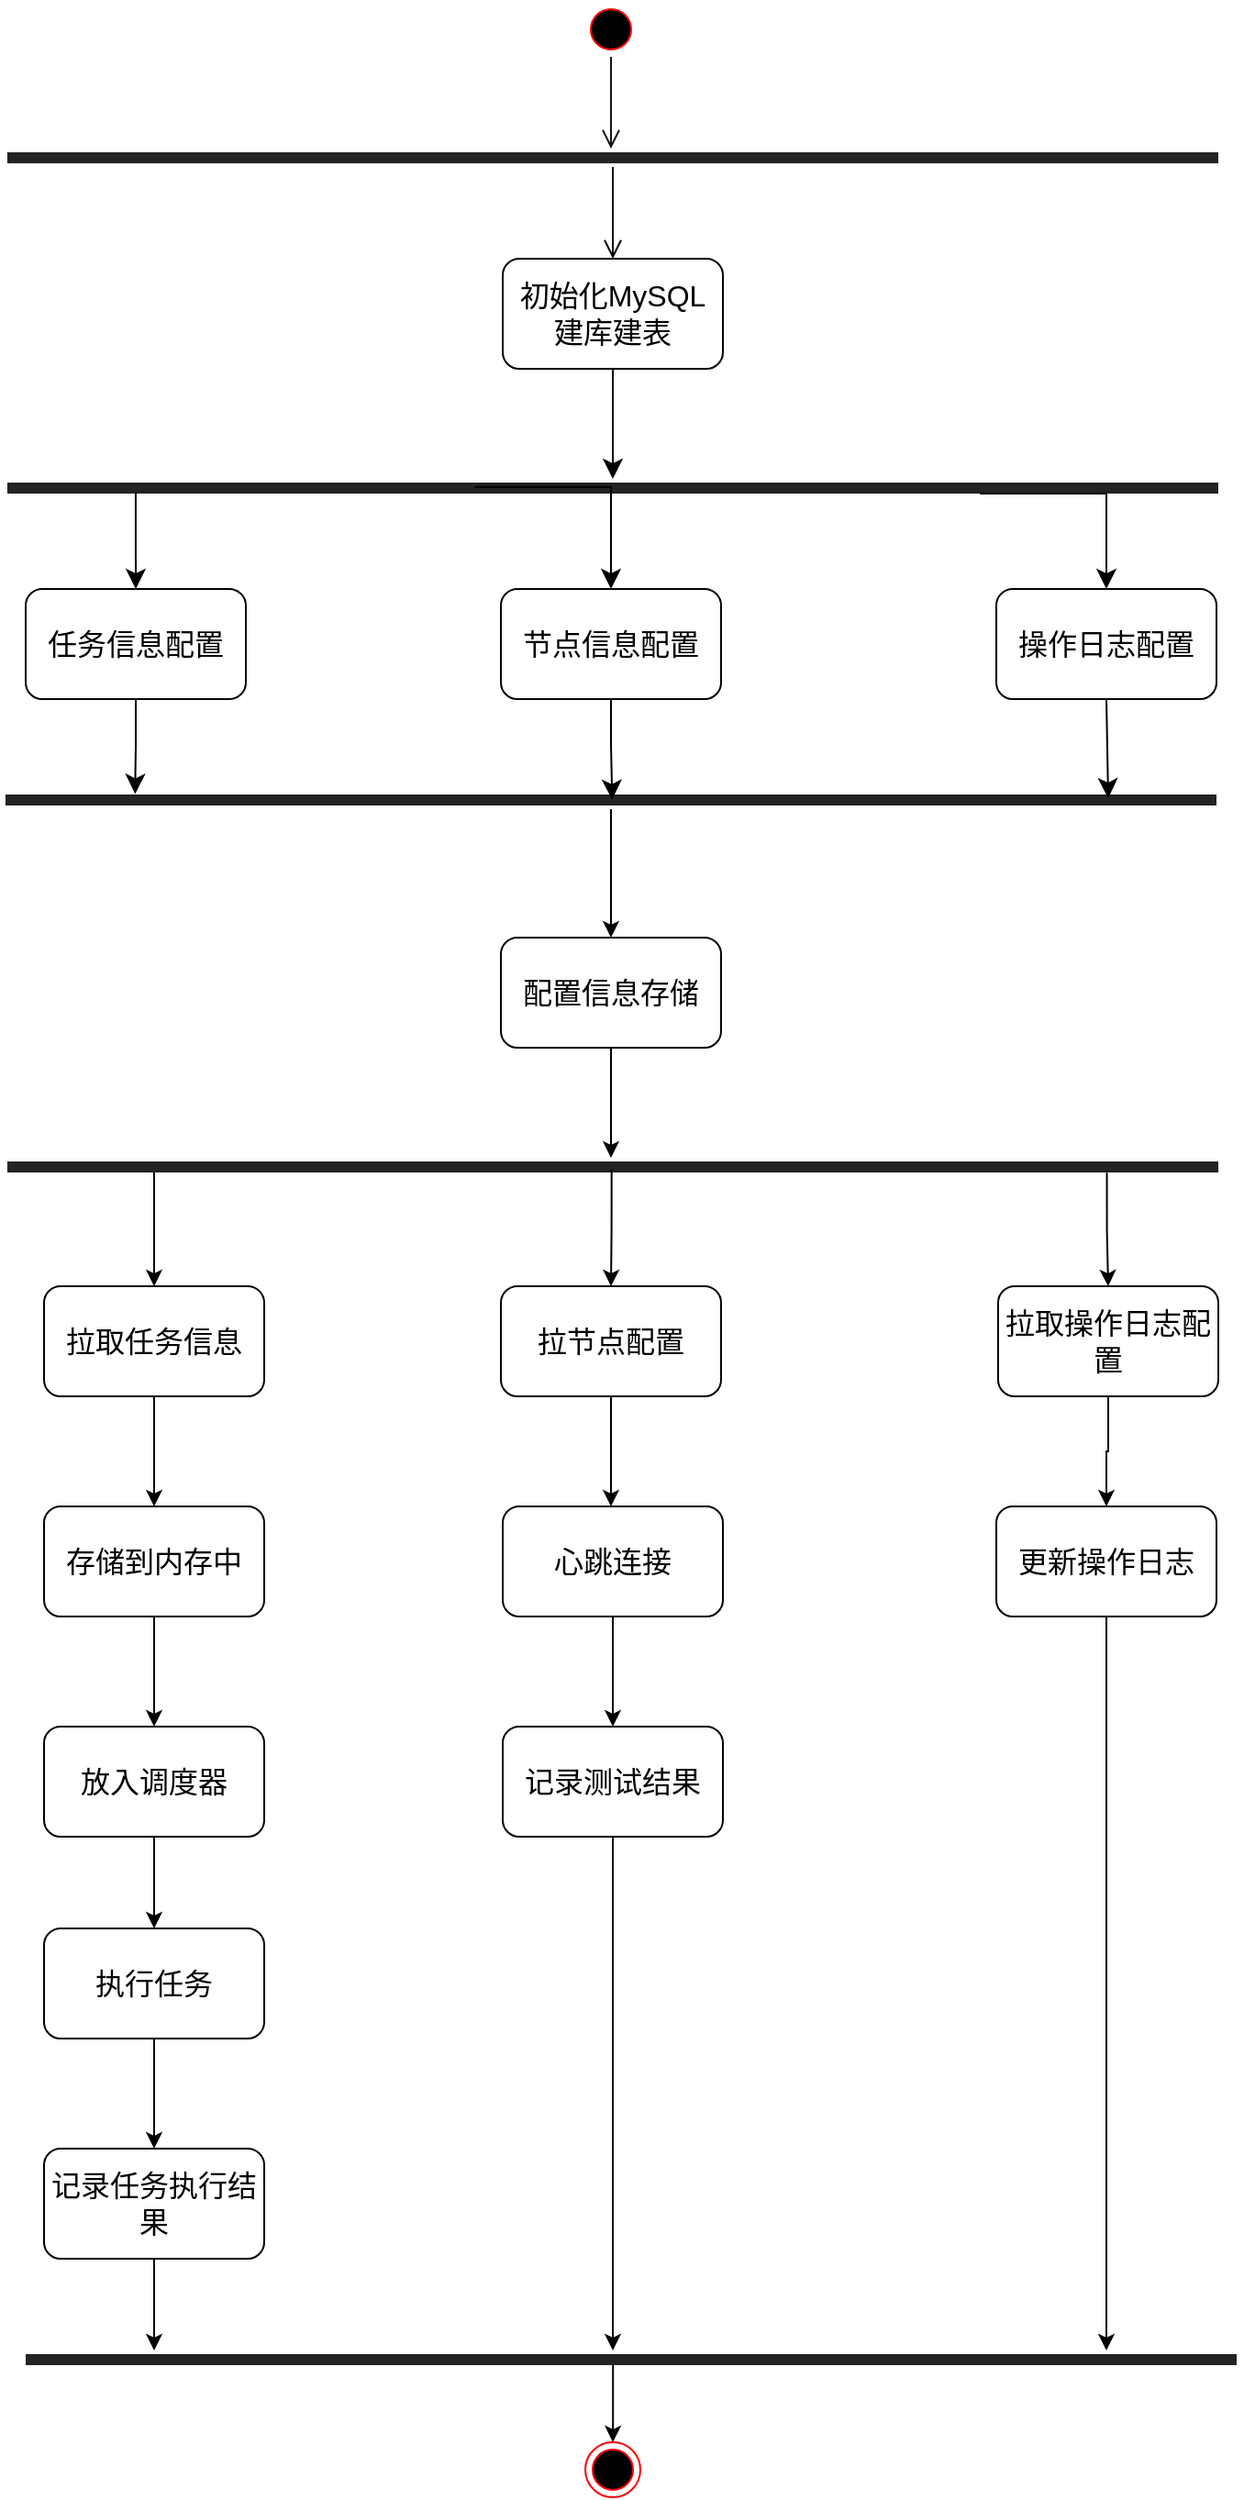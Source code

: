 <mxfile version="21.6.8" type="github">
  <diagram name="第 1 页" id="Glrq0b3XtB9Ty7BmjGbc">
    <mxGraphModel dx="1060" dy="562" grid="1" gridSize="10" guides="1" tooltips="1" connect="1" arrows="1" fold="1" page="1" pageScale="1" pageWidth="827" pageHeight="1169" math="0" shadow="0">
      <root>
        <mxCell id="0" />
        <mxCell id="1" parent="0" />
        <mxCell id="0Vx3oVSOO34UToJLFlZD-5" value="" style="ellipse;html=1;shape=startState;fillColor=#000000;strokeColor=#ff0000;" parent="1" vertex="1">
          <mxGeometry x="384" y="80" width="30" height="30" as="geometry" />
        </mxCell>
        <mxCell id="0Vx3oVSOO34UToJLFlZD-6" value="" style="edgeStyle=orthogonalEdgeStyle;html=1;verticalAlign=bottom;endArrow=open;endSize=8;strokeColor=#151313;rounded=0;" parent="1" source="0Vx3oVSOO34UToJLFlZD-5" edge="1">
          <mxGeometry relative="1" as="geometry">
            <mxPoint x="399" y="160" as="targetPoint" />
          </mxGeometry>
        </mxCell>
        <mxCell id="0Vx3oVSOO34UToJLFlZD-9" value="" style="shape=line;html=1;strokeWidth=6;strokeColor=#242323;" parent="1" vertex="1">
          <mxGeometry x="70" y="160" width="660" height="10" as="geometry" />
        </mxCell>
        <mxCell id="0Vx3oVSOO34UToJLFlZD-10" value="" style="edgeStyle=orthogonalEdgeStyle;html=1;verticalAlign=bottom;endArrow=open;endSize=8;strokeColor=#000000;rounded=0;" parent="1" source="0Vx3oVSOO34UToJLFlZD-9" edge="1">
          <mxGeometry relative="1" as="geometry">
            <mxPoint x="400" y="220" as="targetPoint" />
          </mxGeometry>
        </mxCell>
        <mxCell id="0Vx3oVSOO34UToJLFlZD-12" value="&lt;font style=&quot;font-size: 16px;&quot;&gt;初始化MySQL&lt;br&gt;建库建表&lt;/font&gt;" style="rounded=1;whiteSpace=wrap;html=1;" parent="1" vertex="1">
          <mxGeometry x="340" y="220" width="120" height="60" as="geometry" />
        </mxCell>
        <mxCell id="0Vx3oVSOO34UToJLFlZD-15" value="" style="edgeStyle=orthogonalEdgeStyle;html=1;verticalAlign=bottom;endArrow=classic;endSize=8;strokeColor=#000000;rounded=0;exitX=0.5;exitY=1;exitDx=0;exitDy=0;endFill=1;" parent="1" source="0Vx3oVSOO34UToJLFlZD-12" edge="1">
          <mxGeometry relative="1" as="geometry">
            <mxPoint x="400" y="340" as="targetPoint" />
            <mxPoint x="410" y="180" as="sourcePoint" />
          </mxGeometry>
        </mxCell>
        <mxCell id="0Vx3oVSOO34UToJLFlZD-18" value="" style="shape=line;html=1;strokeWidth=6;strokeColor=#242323;" parent="1" vertex="1">
          <mxGeometry x="70" y="340" width="660" height="10" as="geometry" />
        </mxCell>
        <mxCell id="0Vx3oVSOO34UToJLFlZD-25" value="" style="edgeStyle=orthogonalEdgeStyle;html=1;verticalAlign=bottom;endArrow=classic;endSize=8;strokeColor=#000000;rounded=0;entryX=0.5;entryY=0;entryDx=0;entryDy=0;exitX=0.106;exitY=0.743;exitDx=0;exitDy=0;exitPerimeter=0;endFill=1;" parent="1" source="0Vx3oVSOO34UToJLFlZD-18" target="0Vx3oVSOO34UToJLFlZD-26" edge="1">
          <mxGeometry relative="1" as="geometry">
            <mxPoint x="270" y="410" as="targetPoint" />
            <mxPoint x="300" y="348" as="sourcePoint" />
          </mxGeometry>
        </mxCell>
        <mxCell id="0Vx3oVSOO34UToJLFlZD-26" value="&lt;font style=&quot;font-size: 16px;&quot;&gt;任务信息配置&lt;/font&gt;" style="rounded=1;whiteSpace=wrap;html=1;" parent="1" vertex="1">
          <mxGeometry x="80" y="400" width="120" height="60" as="geometry" />
        </mxCell>
        <mxCell id="0Vx3oVSOO34UToJLFlZD-28" value="&lt;font style=&quot;font-size: 16px;&quot;&gt;节点信息配置&lt;/font&gt;" style="rounded=1;whiteSpace=wrap;html=1;" parent="1" vertex="1">
          <mxGeometry x="339" y="400" width="120" height="60" as="geometry" />
        </mxCell>
        <mxCell id="0Vx3oVSOO34UToJLFlZD-29" value="" style="edgeStyle=orthogonalEdgeStyle;html=1;verticalAlign=bottom;endArrow=classic;endSize=8;strokeColor=#000000;rounded=0;entryX=0.5;entryY=0;entryDx=0;entryDy=0;endFill=1;" parent="1" target="0Vx3oVSOO34UToJLFlZD-30" edge="1">
          <mxGeometry relative="1" as="geometry">
            <mxPoint x="560" y="410" as="targetPoint" />
            <mxPoint x="600" y="348" as="sourcePoint" />
            <Array as="points">
              <mxPoint x="600" y="348" />
            </Array>
          </mxGeometry>
        </mxCell>
        <mxCell id="0Vx3oVSOO34UToJLFlZD-30" value="&lt;font style=&quot;font-size: 16px;&quot;&gt;操作日志配置&lt;/font&gt;" style="rounded=1;whiteSpace=wrap;html=1;" parent="1" vertex="1">
          <mxGeometry x="609" y="400" width="120" height="60" as="geometry" />
        </mxCell>
        <mxCell id="0Vx3oVSOO34UToJLFlZD-37" value="" style="edgeStyle=orthogonalEdgeStyle;html=1;verticalAlign=bottom;endArrow=classic;endSize=8;strokeColor=#000000;rounded=0;exitX=0.386;exitY=0.443;exitDx=0;exitDy=0;exitPerimeter=0;endFill=1;" parent="1" source="0Vx3oVSOO34UToJLFlZD-18" target="0Vx3oVSOO34UToJLFlZD-28" edge="1">
          <mxGeometry relative="1" as="geometry">
            <mxPoint x="140" y="410" as="targetPoint" />
            <mxPoint x="140" y="358" as="sourcePoint" />
            <Array as="points">
              <mxPoint x="399" y="344" />
            </Array>
          </mxGeometry>
        </mxCell>
        <mxCell id="0Vx3oVSOO34UToJLFlZD-50" style="edgeStyle=orthogonalEdgeStyle;rounded=0;orthogonalLoop=1;jettySize=auto;html=1;endArrow=classic;endFill=1;" parent="1" source="0Vx3oVSOO34UToJLFlZD-39" edge="1">
          <mxGeometry relative="1" as="geometry">
            <mxPoint x="399" y="590" as="targetPoint" />
          </mxGeometry>
        </mxCell>
        <mxCell id="0Vx3oVSOO34UToJLFlZD-39" value="" style="shape=line;html=1;strokeWidth=6;strokeColor=#242323;" parent="1" vertex="1">
          <mxGeometry x="69" y="510" width="660" height="10" as="geometry" />
        </mxCell>
        <mxCell id="0Vx3oVSOO34UToJLFlZD-40" value="" style="edgeStyle=orthogonalEdgeStyle;html=1;verticalAlign=bottom;endArrow=classic;endSize=8;strokeColor=#000000;rounded=0;exitX=0.5;exitY=1;exitDx=0;exitDy=0;entryX=0.107;entryY=0.171;entryDx=0;entryDy=0;entryPerimeter=0;endFill=1;" parent="1" source="0Vx3oVSOO34UToJLFlZD-26" target="0Vx3oVSOO34UToJLFlZD-39" edge="1">
          <mxGeometry relative="1" as="geometry">
            <mxPoint x="270" y="510" as="targetPoint" />
            <mxPoint x="140" y="470" as="sourcePoint" />
          </mxGeometry>
        </mxCell>
        <mxCell id="0Vx3oVSOO34UToJLFlZD-41" value="" style="edgeStyle=orthogonalEdgeStyle;html=1;verticalAlign=bottom;endArrow=classic;endSize=8;strokeColor=#000000;rounded=0;exitX=0.5;exitY=1;exitDx=0;exitDy=0;entryX=0.501;entryY=0.48;entryDx=0;entryDy=0;entryPerimeter=0;endFill=1;" parent="1" source="0Vx3oVSOO34UToJLFlZD-28" target="0Vx3oVSOO34UToJLFlZD-39" edge="1">
          <mxGeometry relative="1" as="geometry">
            <mxPoint x="280" y="520" as="targetPoint" />
            <mxPoint x="280" y="470" as="sourcePoint" />
            <Array as="points">
              <mxPoint x="399" y="485" />
              <mxPoint x="400" y="485" />
            </Array>
          </mxGeometry>
        </mxCell>
        <mxCell id="0Vx3oVSOO34UToJLFlZD-42" value="" style="html=1;verticalAlign=bottom;endArrow=classic;endSize=8;strokeColor=#000000;rounded=0;exitX=0.5;exitY=1;exitDx=0;exitDy=0;endFill=1;" parent="1" source="0Vx3oVSOO34UToJLFlZD-30" edge="1">
          <mxGeometry relative="1" as="geometry">
            <mxPoint x="670" y="514" as="targetPoint" />
            <mxPoint x="424" y="470" as="sourcePoint" />
          </mxGeometry>
        </mxCell>
        <mxCell id="0Vx3oVSOO34UToJLFlZD-48" style="edgeStyle=orthogonalEdgeStyle;rounded=0;orthogonalLoop=1;jettySize=auto;html=1;exitX=0.5;exitY=1;exitDx=0;exitDy=0;endArrow=classic;endFill=1;" parent="1" source="0Vx3oVSOO34UToJLFlZD-45" edge="1">
          <mxGeometry relative="1" as="geometry">
            <mxPoint x="399" y="710" as="targetPoint" />
          </mxGeometry>
        </mxCell>
        <mxCell id="0Vx3oVSOO34UToJLFlZD-45" value="&lt;font style=&quot;font-size: 16px;&quot;&gt;配置信息存储&lt;/font&gt;" style="rounded=1;whiteSpace=wrap;html=1;" parent="1" vertex="1">
          <mxGeometry x="339" y="590" width="120" height="60" as="geometry" />
        </mxCell>
        <mxCell id="0Vx3oVSOO34UToJLFlZD-52" style="edgeStyle=orthogonalEdgeStyle;rounded=0;orthogonalLoop=1;jettySize=auto;html=1;endArrow=classic;endFill=1;entryX=0.5;entryY=0;entryDx=0;entryDy=0;exitX=0.119;exitY=0.718;exitDx=0;exitDy=0;exitPerimeter=0;" parent="1" source="0Vx3oVSOO34UToJLFlZD-47" target="0Vx3oVSOO34UToJLFlZD-53" edge="1">
          <mxGeometry relative="1" as="geometry">
            <mxPoint x="400" y="780" as="targetPoint" />
            <Array as="points">
              <mxPoint x="150" y="717" />
            </Array>
          </mxGeometry>
        </mxCell>
        <mxCell id="0Vx3oVSOO34UToJLFlZD-47" value="" style="shape=line;html=1;strokeWidth=6;strokeColor=#242323;" parent="1" vertex="1">
          <mxGeometry x="70" y="710" width="660" height="10" as="geometry" />
        </mxCell>
        <mxCell id="0Vx3oVSOO34UToJLFlZD-54" style="edgeStyle=orthogonalEdgeStyle;rounded=0;orthogonalLoop=1;jettySize=auto;html=1;endArrow=classic;endFill=1;" parent="1" source="0Vx3oVSOO34UToJLFlZD-53" edge="1">
          <mxGeometry relative="1" as="geometry">
            <mxPoint x="150" y="900" as="targetPoint" />
          </mxGeometry>
        </mxCell>
        <mxCell id="0Vx3oVSOO34UToJLFlZD-53" value="&lt;font style=&quot;font-size: 16px;&quot;&gt;拉取任务信息&lt;/font&gt;" style="rounded=1;whiteSpace=wrap;html=1;" parent="1" vertex="1">
          <mxGeometry x="90" y="780" width="120" height="60" as="geometry" />
        </mxCell>
        <mxCell id="0Vx3oVSOO34UToJLFlZD-56" style="edgeStyle=orthogonalEdgeStyle;rounded=0;orthogonalLoop=1;jettySize=auto;html=1;" parent="1" source="0Vx3oVSOO34UToJLFlZD-55" edge="1">
          <mxGeometry relative="1" as="geometry">
            <mxPoint x="150" y="1020" as="targetPoint" />
          </mxGeometry>
        </mxCell>
        <mxCell id="0Vx3oVSOO34UToJLFlZD-55" value="&lt;font style=&quot;font-size: 16px;&quot;&gt;存储到内存中&lt;/font&gt;" style="rounded=1;whiteSpace=wrap;html=1;" parent="1" vertex="1">
          <mxGeometry x="90" y="900" width="120" height="60" as="geometry" />
        </mxCell>
        <mxCell id="J2vU1vvBOJOAfhPdf1G4-11" style="edgeStyle=orthogonalEdgeStyle;rounded=0;orthogonalLoop=1;jettySize=auto;html=1;exitX=0.5;exitY=1;exitDx=0;exitDy=0;entryX=0.5;entryY=0;entryDx=0;entryDy=0;" parent="1" source="0Vx3oVSOO34UToJLFlZD-57" target="0Vx3oVSOO34UToJLFlZD-59" edge="1">
          <mxGeometry relative="1" as="geometry" />
        </mxCell>
        <mxCell id="0Vx3oVSOO34UToJLFlZD-57" value="&lt;font style=&quot;font-size: 16px;&quot;&gt;放入调度器&lt;/font&gt;" style="rounded=1;whiteSpace=wrap;html=1;" parent="1" vertex="1">
          <mxGeometry x="90" y="1020" width="120" height="60" as="geometry" />
        </mxCell>
        <mxCell id="J2vU1vvBOJOAfhPdf1G4-14" style="edgeStyle=orthogonalEdgeStyle;rounded=0;orthogonalLoop=1;jettySize=auto;html=1;entryX=0.5;entryY=0;entryDx=0;entryDy=0;" parent="1" source="0Vx3oVSOO34UToJLFlZD-59" target="0Vx3oVSOO34UToJLFlZD-62" edge="1">
          <mxGeometry relative="1" as="geometry" />
        </mxCell>
        <mxCell id="0Vx3oVSOO34UToJLFlZD-59" value="&lt;font style=&quot;font-size: 16px;&quot;&gt;执行任务&lt;/font&gt;" style="rounded=1;whiteSpace=wrap;html=1;" parent="1" vertex="1">
          <mxGeometry x="90" y="1130" width="120" height="60" as="geometry" />
        </mxCell>
        <mxCell id="J2vU1vvBOJOAfhPdf1G4-20" style="edgeStyle=orthogonalEdgeStyle;rounded=0;orthogonalLoop=1;jettySize=auto;html=1;" parent="1" source="0Vx3oVSOO34UToJLFlZD-62" edge="1">
          <mxGeometry relative="1" as="geometry">
            <mxPoint x="150" y="1360.0" as="targetPoint" />
          </mxGeometry>
        </mxCell>
        <mxCell id="0Vx3oVSOO34UToJLFlZD-62" value="&lt;font style=&quot;font-size: 16px;&quot;&gt;记录任务执行结果&lt;/font&gt;" style="rounded=1;whiteSpace=wrap;html=1;" parent="1" vertex="1">
          <mxGeometry x="90" y="1250" width="120" height="60" as="geometry" />
        </mxCell>
        <mxCell id="0Vx3oVSOO34UToJLFlZD-66" value="" style="ellipse;html=1;shape=endState;fillColor=#000000;strokeColor=#ff0000;" parent="1" vertex="1">
          <mxGeometry x="385" y="1410" width="30" height="30" as="geometry" />
        </mxCell>
        <mxCell id="J2vU1vvBOJOAfhPdf1G4-3" style="edgeStyle=orthogonalEdgeStyle;rounded=0;orthogonalLoop=1;jettySize=auto;html=1;exitX=0.499;exitY=0.627;exitDx=0;exitDy=0;endArrow=classic;endFill=1;exitPerimeter=0;entryX=0.5;entryY=0;entryDx=0;entryDy=0;" parent="1" source="0Vx3oVSOO34UToJLFlZD-47" target="J2vU1vvBOJOAfhPdf1G4-4" edge="1">
          <mxGeometry relative="1" as="geometry">
            <mxPoint x="318" y="780" as="targetPoint" />
            <mxPoint x="409" y="660" as="sourcePoint" />
          </mxGeometry>
        </mxCell>
        <mxCell id="J2vU1vvBOJOAfhPdf1G4-9" style="edgeStyle=orthogonalEdgeStyle;rounded=0;orthogonalLoop=1;jettySize=auto;html=1;" parent="1" source="J2vU1vvBOJOAfhPdf1G4-4" edge="1">
          <mxGeometry relative="1" as="geometry">
            <mxPoint x="399" y="900" as="targetPoint" />
          </mxGeometry>
        </mxCell>
        <mxCell id="J2vU1vvBOJOAfhPdf1G4-4" value="&lt;font style=&quot;font-size: 16px;&quot;&gt;拉节点配置&lt;/font&gt;" style="rounded=1;whiteSpace=wrap;html=1;" parent="1" vertex="1">
          <mxGeometry x="339" y="780" width="120" height="60" as="geometry" />
        </mxCell>
        <mxCell id="J2vU1vvBOJOAfhPdf1G4-24" style="edgeStyle=orthogonalEdgeStyle;rounded=0;orthogonalLoop=1;jettySize=auto;html=1;entryX=0.5;entryY=0;entryDx=0;entryDy=0;" parent="1" source="J2vU1vvBOJOAfhPdf1G4-6" target="J2vU1vvBOJOAfhPdf1G4-16" edge="1">
          <mxGeometry relative="1" as="geometry" />
        </mxCell>
        <mxCell id="J2vU1vvBOJOAfhPdf1G4-6" value="&lt;font style=&quot;font-size: 16px;&quot;&gt;拉取操作日志配置&lt;/font&gt;" style="rounded=1;whiteSpace=wrap;html=1;" parent="1" vertex="1">
          <mxGeometry x="610" y="780" width="120" height="60" as="geometry" />
        </mxCell>
        <mxCell id="J2vU1vvBOJOAfhPdf1G4-8" style="edgeStyle=orthogonalEdgeStyle;rounded=0;orthogonalLoop=1;jettySize=auto;html=1;exitX=0.908;exitY=0.814;exitDx=0;exitDy=0;endArrow=classic;endFill=1;exitPerimeter=0;" parent="1" source="0Vx3oVSOO34UToJLFlZD-47" target="J2vU1vvBOJOAfhPdf1G4-6" edge="1">
          <mxGeometry relative="1" as="geometry">
            <mxPoint x="590" y="834" as="targetPoint" />
            <mxPoint x="590" y="770" as="sourcePoint" />
          </mxGeometry>
        </mxCell>
        <mxCell id="J2vU1vvBOJOAfhPdf1G4-21" style="edgeStyle=orthogonalEdgeStyle;rounded=0;orthogonalLoop=1;jettySize=auto;html=1;entryX=0.5;entryY=0;entryDx=0;entryDy=0;" parent="1" source="J2vU1vvBOJOAfhPdf1G4-10" target="J2vU1vvBOJOAfhPdf1G4-15" edge="1">
          <mxGeometry relative="1" as="geometry" />
        </mxCell>
        <mxCell id="J2vU1vvBOJOAfhPdf1G4-10" value="&lt;font style=&quot;font-size: 16px;&quot;&gt;心跳连接&lt;/font&gt;" style="rounded=1;whiteSpace=wrap;html=1;" parent="1" vertex="1">
          <mxGeometry x="340" y="900" width="120" height="60" as="geometry" />
        </mxCell>
        <mxCell id="J2vU1vvBOJOAfhPdf1G4-22" style="edgeStyle=orthogonalEdgeStyle;rounded=0;orthogonalLoop=1;jettySize=auto;html=1;" parent="1" source="J2vU1vvBOJOAfhPdf1G4-15" edge="1">
          <mxGeometry relative="1" as="geometry">
            <mxPoint x="400" y="1360" as="targetPoint" />
          </mxGeometry>
        </mxCell>
        <mxCell id="J2vU1vvBOJOAfhPdf1G4-15" value="&lt;font style=&quot;font-size: 16px;&quot;&gt;记录测试结果&lt;/font&gt;" style="rounded=1;whiteSpace=wrap;html=1;" parent="1" vertex="1">
          <mxGeometry x="340" y="1020" width="120" height="60" as="geometry" />
        </mxCell>
        <mxCell id="J2vU1vvBOJOAfhPdf1G4-23" style="edgeStyle=orthogonalEdgeStyle;rounded=0;orthogonalLoop=1;jettySize=auto;html=1;" parent="1" source="J2vU1vvBOJOAfhPdf1G4-16" edge="1">
          <mxGeometry relative="1" as="geometry">
            <mxPoint x="669" y="1360" as="targetPoint" />
          </mxGeometry>
        </mxCell>
        <mxCell id="J2vU1vvBOJOAfhPdf1G4-16" value="&lt;font style=&quot;font-size: 16px;&quot;&gt;更新操作日志&lt;/font&gt;" style="rounded=1;whiteSpace=wrap;html=1;" parent="1" vertex="1">
          <mxGeometry x="609" y="900" width="120" height="60" as="geometry" />
        </mxCell>
        <mxCell id="5oKLTQHLXx1WVfYsOVwD-1" style="edgeStyle=orthogonalEdgeStyle;rounded=0;orthogonalLoop=1;jettySize=auto;html=1;entryX=0.5;entryY=0;entryDx=0;entryDy=0;exitX=0.485;exitY=0.772;exitDx=0;exitDy=0;exitPerimeter=0;" edge="1" parent="1" source="J2vU1vvBOJOAfhPdf1G4-18" target="0Vx3oVSOO34UToJLFlZD-66">
          <mxGeometry relative="1" as="geometry">
            <Array as="points">
              <mxPoint x="400" y="1400" />
              <mxPoint x="400" y="1400" />
            </Array>
          </mxGeometry>
        </mxCell>
        <mxCell id="J2vU1vvBOJOAfhPdf1G4-18" value="" style="shape=line;html=1;strokeWidth=6;strokeColor=#242323;" parent="1" vertex="1">
          <mxGeometry x="80" y="1360" width="660" height="10" as="geometry" />
        </mxCell>
      </root>
    </mxGraphModel>
  </diagram>
</mxfile>
